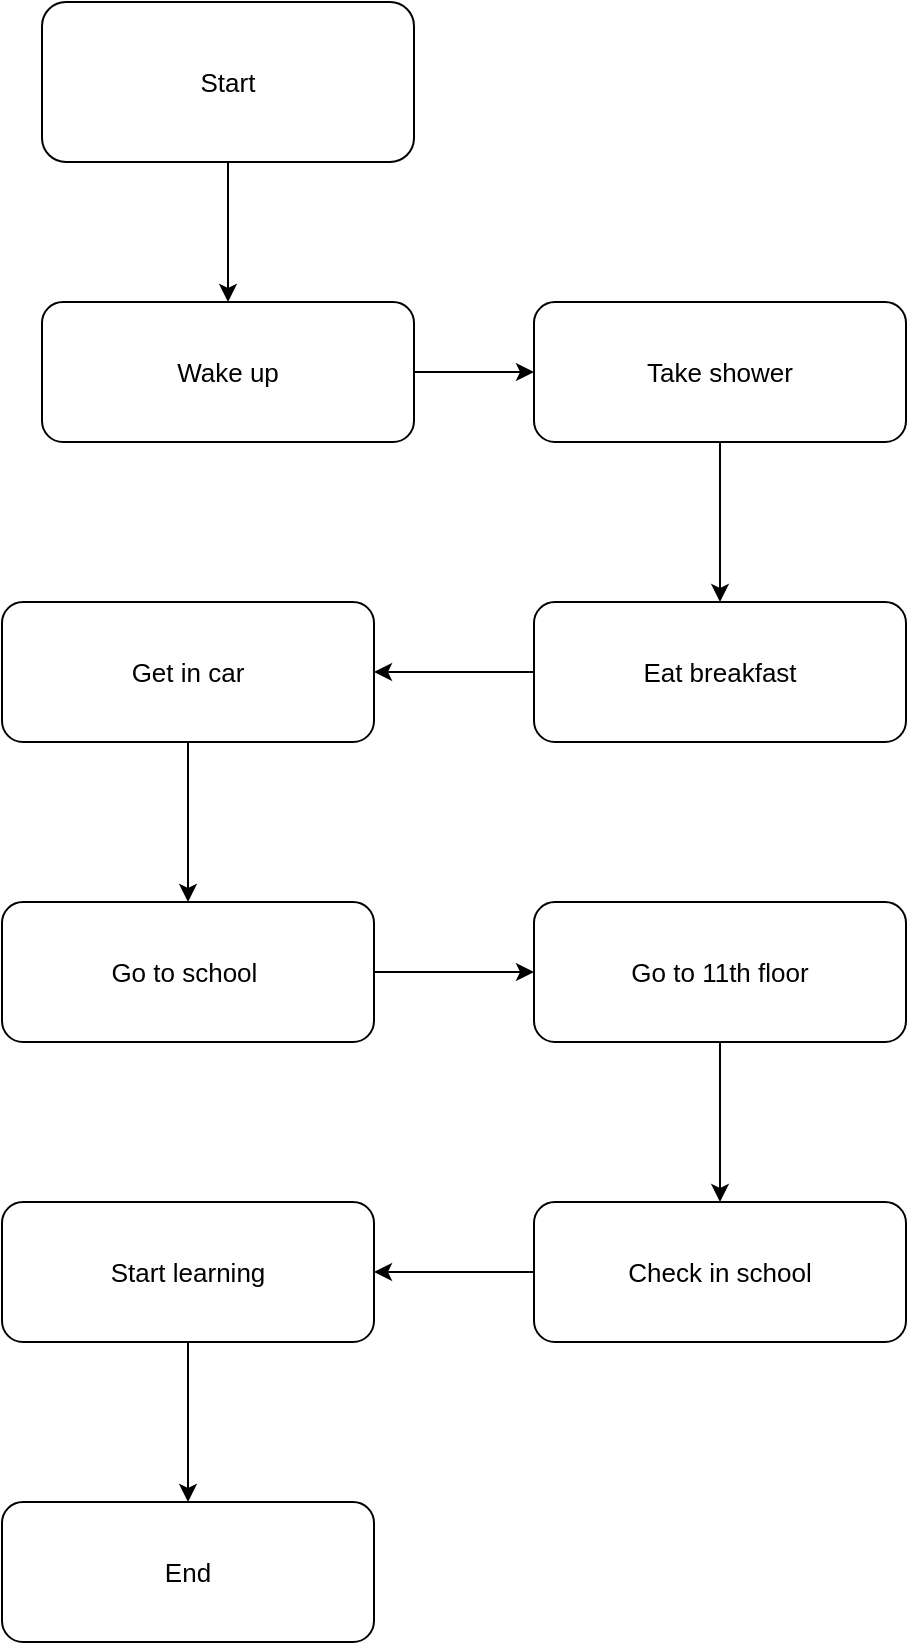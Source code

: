 <mxfile version="20.2.7" type="github">
  <diagram id="5aZIHa-U84SfKqgR_u-n" name="Page-1">
    <mxGraphModel dx="682" dy="538" grid="1" gridSize="10" guides="1" tooltips="1" connect="1" arrows="1" fold="1" page="1" pageScale="1" pageWidth="827" pageHeight="1169" math="0" shadow="0">
      <root>
        <mxCell id="0" />
        <mxCell id="1" parent="0" />
        <mxCell id="pwWEr3jT9nPNCPOC9p5H-13" value="" style="edgeStyle=orthogonalEdgeStyle;rounded=0;orthogonalLoop=1;jettySize=auto;html=1;fontSize=13;" edge="1" parent="1" source="pwWEr3jT9nPNCPOC9p5H-11" target="pwWEr3jT9nPNCPOC9p5H-12">
          <mxGeometry relative="1" as="geometry" />
        </mxCell>
        <mxCell id="pwWEr3jT9nPNCPOC9p5H-11" value="Start" style="rounded=1;whiteSpace=wrap;html=1;fontSize=13;" vertex="1" parent="1">
          <mxGeometry x="294" y="40" width="186" height="80" as="geometry" />
        </mxCell>
        <mxCell id="pwWEr3jT9nPNCPOC9p5H-17" value="" style="edgeStyle=orthogonalEdgeStyle;rounded=0;orthogonalLoop=1;jettySize=auto;html=1;fontSize=13;" edge="1" parent="1" source="pwWEr3jT9nPNCPOC9p5H-12" target="pwWEr3jT9nPNCPOC9p5H-16">
          <mxGeometry relative="1" as="geometry" />
        </mxCell>
        <mxCell id="pwWEr3jT9nPNCPOC9p5H-12" value="Wake up" style="rounded=1;whiteSpace=wrap;html=1;fontSize=13;" vertex="1" parent="1">
          <mxGeometry x="294" y="190" width="186" height="70" as="geometry" />
        </mxCell>
        <mxCell id="pwWEr3jT9nPNCPOC9p5H-21" value="" style="edgeStyle=orthogonalEdgeStyle;rounded=0;orthogonalLoop=1;jettySize=auto;html=1;fontSize=13;" edge="1" parent="1" source="pwWEr3jT9nPNCPOC9p5H-16" target="pwWEr3jT9nPNCPOC9p5H-20">
          <mxGeometry relative="1" as="geometry" />
        </mxCell>
        <mxCell id="pwWEr3jT9nPNCPOC9p5H-16" value="Take shower" style="rounded=1;whiteSpace=wrap;html=1;fontSize=13;" vertex="1" parent="1">
          <mxGeometry x="540" y="190" width="186" height="70" as="geometry" />
        </mxCell>
        <mxCell id="pwWEr3jT9nPNCPOC9p5H-23" value="" style="edgeStyle=orthogonalEdgeStyle;rounded=0;orthogonalLoop=1;jettySize=auto;html=1;fontSize=13;" edge="1" parent="1" source="pwWEr3jT9nPNCPOC9p5H-20" target="pwWEr3jT9nPNCPOC9p5H-22">
          <mxGeometry relative="1" as="geometry" />
        </mxCell>
        <mxCell id="pwWEr3jT9nPNCPOC9p5H-20" value="Eat breakfast" style="rounded=1;whiteSpace=wrap;html=1;fontSize=13;" vertex="1" parent="1">
          <mxGeometry x="540" y="340" width="186" height="70" as="geometry" />
        </mxCell>
        <mxCell id="pwWEr3jT9nPNCPOC9p5H-25" value="" style="edgeStyle=orthogonalEdgeStyle;rounded=0;orthogonalLoop=1;jettySize=auto;html=1;fontSize=13;" edge="1" parent="1" source="pwWEr3jT9nPNCPOC9p5H-22" target="pwWEr3jT9nPNCPOC9p5H-24">
          <mxGeometry relative="1" as="geometry" />
        </mxCell>
        <mxCell id="pwWEr3jT9nPNCPOC9p5H-22" value="Get in car" style="rounded=1;whiteSpace=wrap;html=1;fontSize=13;" vertex="1" parent="1">
          <mxGeometry x="274" y="340" width="186" height="70" as="geometry" />
        </mxCell>
        <mxCell id="pwWEr3jT9nPNCPOC9p5H-28" value="" style="edgeStyle=orthogonalEdgeStyle;rounded=0;orthogonalLoop=1;jettySize=auto;html=1;fontSize=13;" edge="1" parent="1" source="pwWEr3jT9nPNCPOC9p5H-24" target="pwWEr3jT9nPNCPOC9p5H-27">
          <mxGeometry relative="1" as="geometry" />
        </mxCell>
        <mxCell id="pwWEr3jT9nPNCPOC9p5H-24" value="Go to school&amp;nbsp;" style="rounded=1;whiteSpace=wrap;html=1;fontSize=13;" vertex="1" parent="1">
          <mxGeometry x="274" y="490" width="186" height="70" as="geometry" />
        </mxCell>
        <mxCell id="pwWEr3jT9nPNCPOC9p5H-30" value="" style="edgeStyle=orthogonalEdgeStyle;rounded=0;orthogonalLoop=1;jettySize=auto;html=1;fontSize=13;" edge="1" parent="1" source="pwWEr3jT9nPNCPOC9p5H-27" target="pwWEr3jT9nPNCPOC9p5H-29">
          <mxGeometry relative="1" as="geometry" />
        </mxCell>
        <mxCell id="pwWEr3jT9nPNCPOC9p5H-27" value="Go to 11th floor" style="rounded=1;whiteSpace=wrap;html=1;fontSize=13;" vertex="1" parent="1">
          <mxGeometry x="540" y="490" width="186" height="70" as="geometry" />
        </mxCell>
        <mxCell id="pwWEr3jT9nPNCPOC9p5H-32" value="" style="edgeStyle=orthogonalEdgeStyle;rounded=0;orthogonalLoop=1;jettySize=auto;html=1;fontSize=13;" edge="1" parent="1" source="pwWEr3jT9nPNCPOC9p5H-29" target="pwWEr3jT9nPNCPOC9p5H-31">
          <mxGeometry relative="1" as="geometry" />
        </mxCell>
        <mxCell id="pwWEr3jT9nPNCPOC9p5H-29" value="Check in school" style="rounded=1;whiteSpace=wrap;html=1;fontSize=13;" vertex="1" parent="1">
          <mxGeometry x="540" y="640" width="186" height="70" as="geometry" />
        </mxCell>
        <mxCell id="pwWEr3jT9nPNCPOC9p5H-34" value="" style="edgeStyle=orthogonalEdgeStyle;rounded=0;orthogonalLoop=1;jettySize=auto;html=1;fontSize=13;" edge="1" parent="1" source="pwWEr3jT9nPNCPOC9p5H-31" target="pwWEr3jT9nPNCPOC9p5H-33">
          <mxGeometry relative="1" as="geometry" />
        </mxCell>
        <mxCell id="pwWEr3jT9nPNCPOC9p5H-31" value="Start learning" style="rounded=1;whiteSpace=wrap;html=1;fontSize=13;" vertex="1" parent="1">
          <mxGeometry x="274" y="640" width="186" height="70" as="geometry" />
        </mxCell>
        <mxCell id="pwWEr3jT9nPNCPOC9p5H-33" value="End" style="rounded=1;whiteSpace=wrap;html=1;fontSize=13;" vertex="1" parent="1">
          <mxGeometry x="274" y="790" width="186" height="70" as="geometry" />
        </mxCell>
      </root>
    </mxGraphModel>
  </diagram>
</mxfile>
